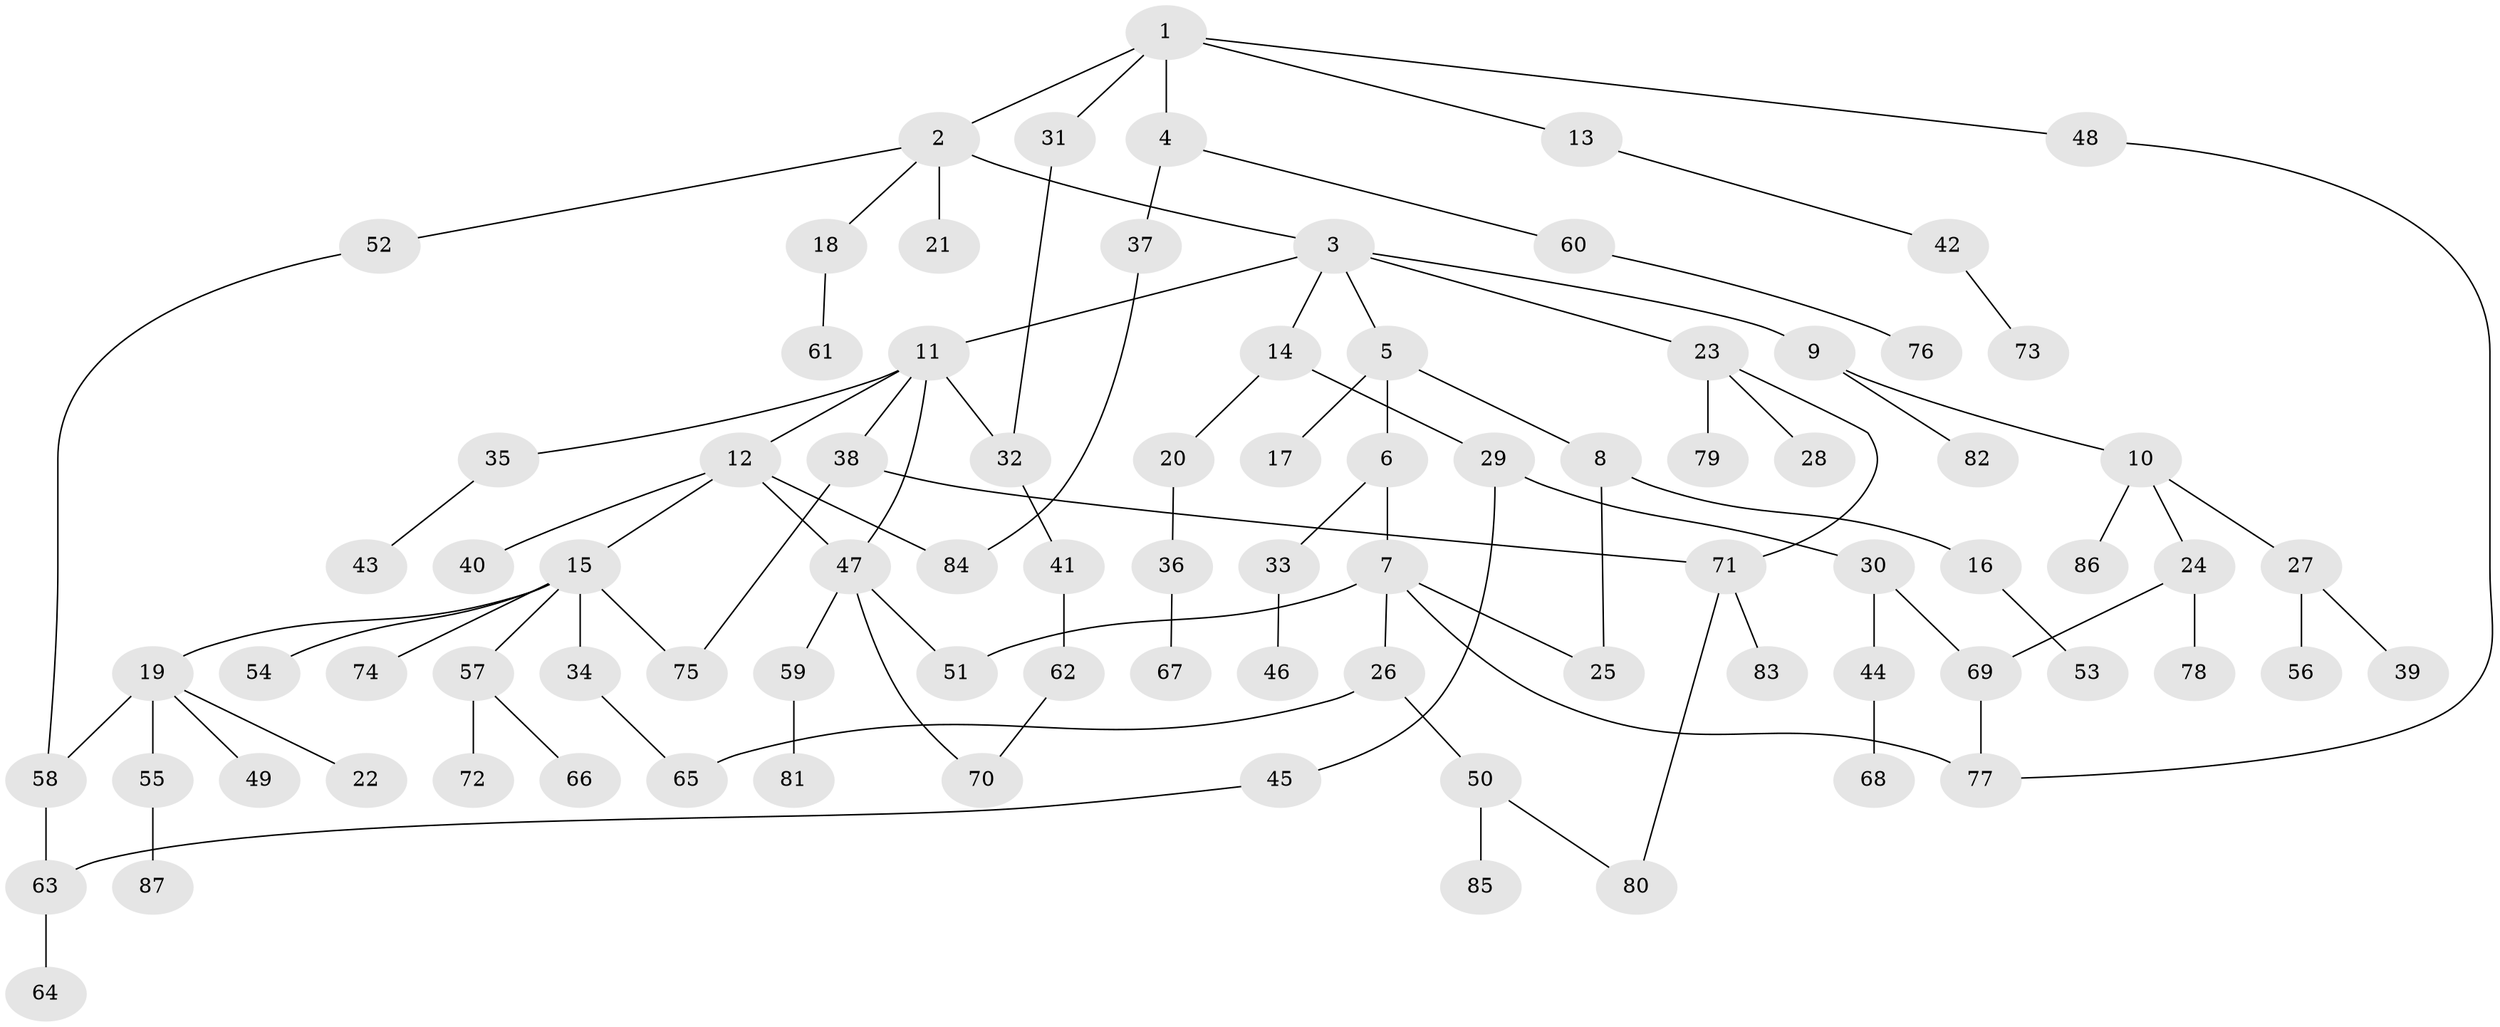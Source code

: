 // coarse degree distribution, {6: 0.06666666666666667, 4: 0.05, 5: 0.06666666666666667, 3: 0.18333333333333332, 2: 0.23333333333333334, 8: 0.016666666666666666, 1: 0.38333333333333336}
// Generated by graph-tools (version 1.1) at 2025/51/02/27/25 19:51:36]
// undirected, 87 vertices, 101 edges
graph export_dot {
graph [start="1"]
  node [color=gray90,style=filled];
  1;
  2;
  3;
  4;
  5;
  6;
  7;
  8;
  9;
  10;
  11;
  12;
  13;
  14;
  15;
  16;
  17;
  18;
  19;
  20;
  21;
  22;
  23;
  24;
  25;
  26;
  27;
  28;
  29;
  30;
  31;
  32;
  33;
  34;
  35;
  36;
  37;
  38;
  39;
  40;
  41;
  42;
  43;
  44;
  45;
  46;
  47;
  48;
  49;
  50;
  51;
  52;
  53;
  54;
  55;
  56;
  57;
  58;
  59;
  60;
  61;
  62;
  63;
  64;
  65;
  66;
  67;
  68;
  69;
  70;
  71;
  72;
  73;
  74;
  75;
  76;
  77;
  78;
  79;
  80;
  81;
  82;
  83;
  84;
  85;
  86;
  87;
  1 -- 2;
  1 -- 4;
  1 -- 13;
  1 -- 31;
  1 -- 48;
  2 -- 3;
  2 -- 18;
  2 -- 21;
  2 -- 52;
  3 -- 5;
  3 -- 9;
  3 -- 11;
  3 -- 14;
  3 -- 23;
  4 -- 37;
  4 -- 60;
  5 -- 6;
  5 -- 8;
  5 -- 17;
  6 -- 7;
  6 -- 33;
  7 -- 26;
  7 -- 77;
  7 -- 51;
  7 -- 25;
  8 -- 16;
  8 -- 25;
  9 -- 10;
  9 -- 82;
  10 -- 24;
  10 -- 27;
  10 -- 86;
  11 -- 12;
  11 -- 32;
  11 -- 35;
  11 -- 38;
  11 -- 47;
  12 -- 15;
  12 -- 40;
  12 -- 47;
  12 -- 84;
  13 -- 42;
  14 -- 20;
  14 -- 29;
  15 -- 19;
  15 -- 34;
  15 -- 54;
  15 -- 57;
  15 -- 74;
  15 -- 75;
  16 -- 53;
  18 -- 61;
  19 -- 22;
  19 -- 49;
  19 -- 55;
  19 -- 58;
  20 -- 36;
  23 -- 28;
  23 -- 71;
  23 -- 79;
  24 -- 69;
  24 -- 78;
  26 -- 50;
  26 -- 65;
  27 -- 39;
  27 -- 56;
  29 -- 30;
  29 -- 45;
  30 -- 44;
  30 -- 69;
  31 -- 32;
  32 -- 41;
  33 -- 46;
  34 -- 65;
  35 -- 43;
  36 -- 67;
  37 -- 84;
  38 -- 71;
  38 -- 75;
  41 -- 62;
  42 -- 73;
  44 -- 68;
  45 -- 63;
  47 -- 51;
  47 -- 59;
  47 -- 70;
  48 -- 77;
  50 -- 85;
  50 -- 80;
  52 -- 58;
  55 -- 87;
  57 -- 66;
  57 -- 72;
  58 -- 63;
  59 -- 81;
  60 -- 76;
  62 -- 70;
  63 -- 64;
  69 -- 77;
  71 -- 80;
  71 -- 83;
}
